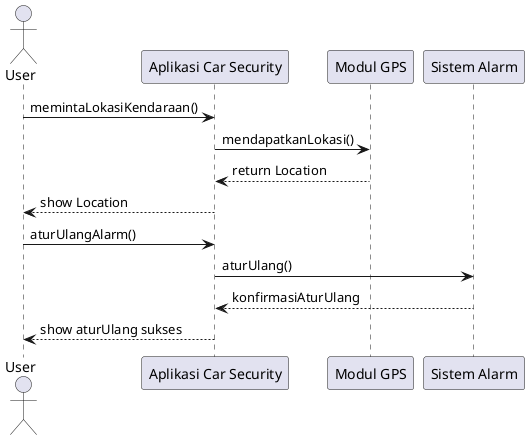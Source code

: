 @startuml
actor User
participant "Aplikasi Car Security" as App
participant "Modul GPS" as GPS
participant "Sistem Alarm" as Alarm

User -> App : memintaLokasiKendaraan()
App -> GPS : mendapatkanLokasi()
GPS --> App : return Location
App --> User : show Location

User -> App : aturUlangAlarm()
App -> Alarm : aturUlang()
Alarm --> App : konfirmasiAturUlang
App --> User : show aturUlang sukses
@enduml
